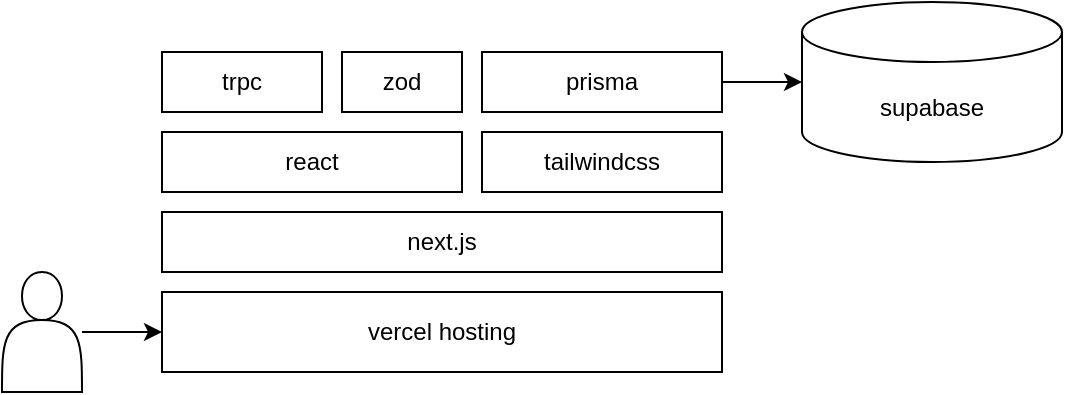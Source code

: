 <mxfile>
    <diagram id="BCZlsAkNbCiOzjudPlS5" name="Page-1">
        <mxGraphModel dx="1708" dy="804" grid="1" gridSize="10" guides="1" tooltips="1" connect="1" arrows="1" fold="1" page="0" pageScale="1" pageWidth="827" pageHeight="1169" math="0" shadow="0">
            <root>
                <mxCell id="0"/>
                <mxCell id="1" parent="0"/>
                <mxCell id="2" value="supabase" style="shape=cylinder3;whiteSpace=wrap;html=1;boundedLbl=1;backgroundOutline=1;size=15;" vertex="1" parent="1">
                    <mxGeometry x="400" y="295" width="130" height="80" as="geometry"/>
                </mxCell>
                <mxCell id="4" style="edgeStyle=none;html=1;exitX=1;exitY=0.5;exitDx=0;exitDy=0;" edge="1" parent="1" source="6" target="2">
                    <mxGeometry relative="1" as="geometry"/>
                </mxCell>
                <mxCell id="3" value="vercel hosting" style="rounded=0;whiteSpace=wrap;html=1;" vertex="1" parent="1">
                    <mxGeometry x="80" y="440" width="280" height="40" as="geometry"/>
                </mxCell>
                <mxCell id="5" value="next.js" style="rounded=0;whiteSpace=wrap;html=1;" vertex="1" parent="1">
                    <mxGeometry x="80" y="400" width="280" height="30" as="geometry"/>
                </mxCell>
                <mxCell id="6" value="prisma" style="rounded=0;whiteSpace=wrap;html=1;" vertex="1" parent="1">
                    <mxGeometry x="240" y="320" width="120" height="30" as="geometry"/>
                </mxCell>
                <mxCell id="7" value="zod" style="rounded=0;whiteSpace=wrap;html=1;" vertex="1" parent="1">
                    <mxGeometry x="170" y="320" width="60" height="30" as="geometry"/>
                </mxCell>
                <mxCell id="8" value="trpc" style="rounded=0;whiteSpace=wrap;html=1;" vertex="1" parent="1">
                    <mxGeometry x="80" y="320" width="80" height="30" as="geometry"/>
                </mxCell>
                <mxCell id="9" value="react" style="rounded=0;whiteSpace=wrap;html=1;" vertex="1" parent="1">
                    <mxGeometry x="80" y="360" width="150" height="30" as="geometry"/>
                </mxCell>
                <mxCell id="10" value="tailwindcss" style="rounded=0;whiteSpace=wrap;html=1;" vertex="1" parent="1">
                    <mxGeometry x="240" y="360" width="120" height="30" as="geometry"/>
                </mxCell>
                <mxCell id="13" style="edgeStyle=none;html=1;entryX=0;entryY=0.5;entryDx=0;entryDy=0;" edge="1" parent="1" source="12" target="3">
                    <mxGeometry relative="1" as="geometry">
                        <mxPoint x="-80" y="411.941" as="targetPoint"/>
                    </mxGeometry>
                </mxCell>
                <mxCell id="12" value="" style="shape=actor;whiteSpace=wrap;html=1;" vertex="1" parent="1">
                    <mxGeometry y="430" width="40" height="60" as="geometry"/>
                </mxCell>
            </root>
        </mxGraphModel>
    </diagram>
</mxfile>